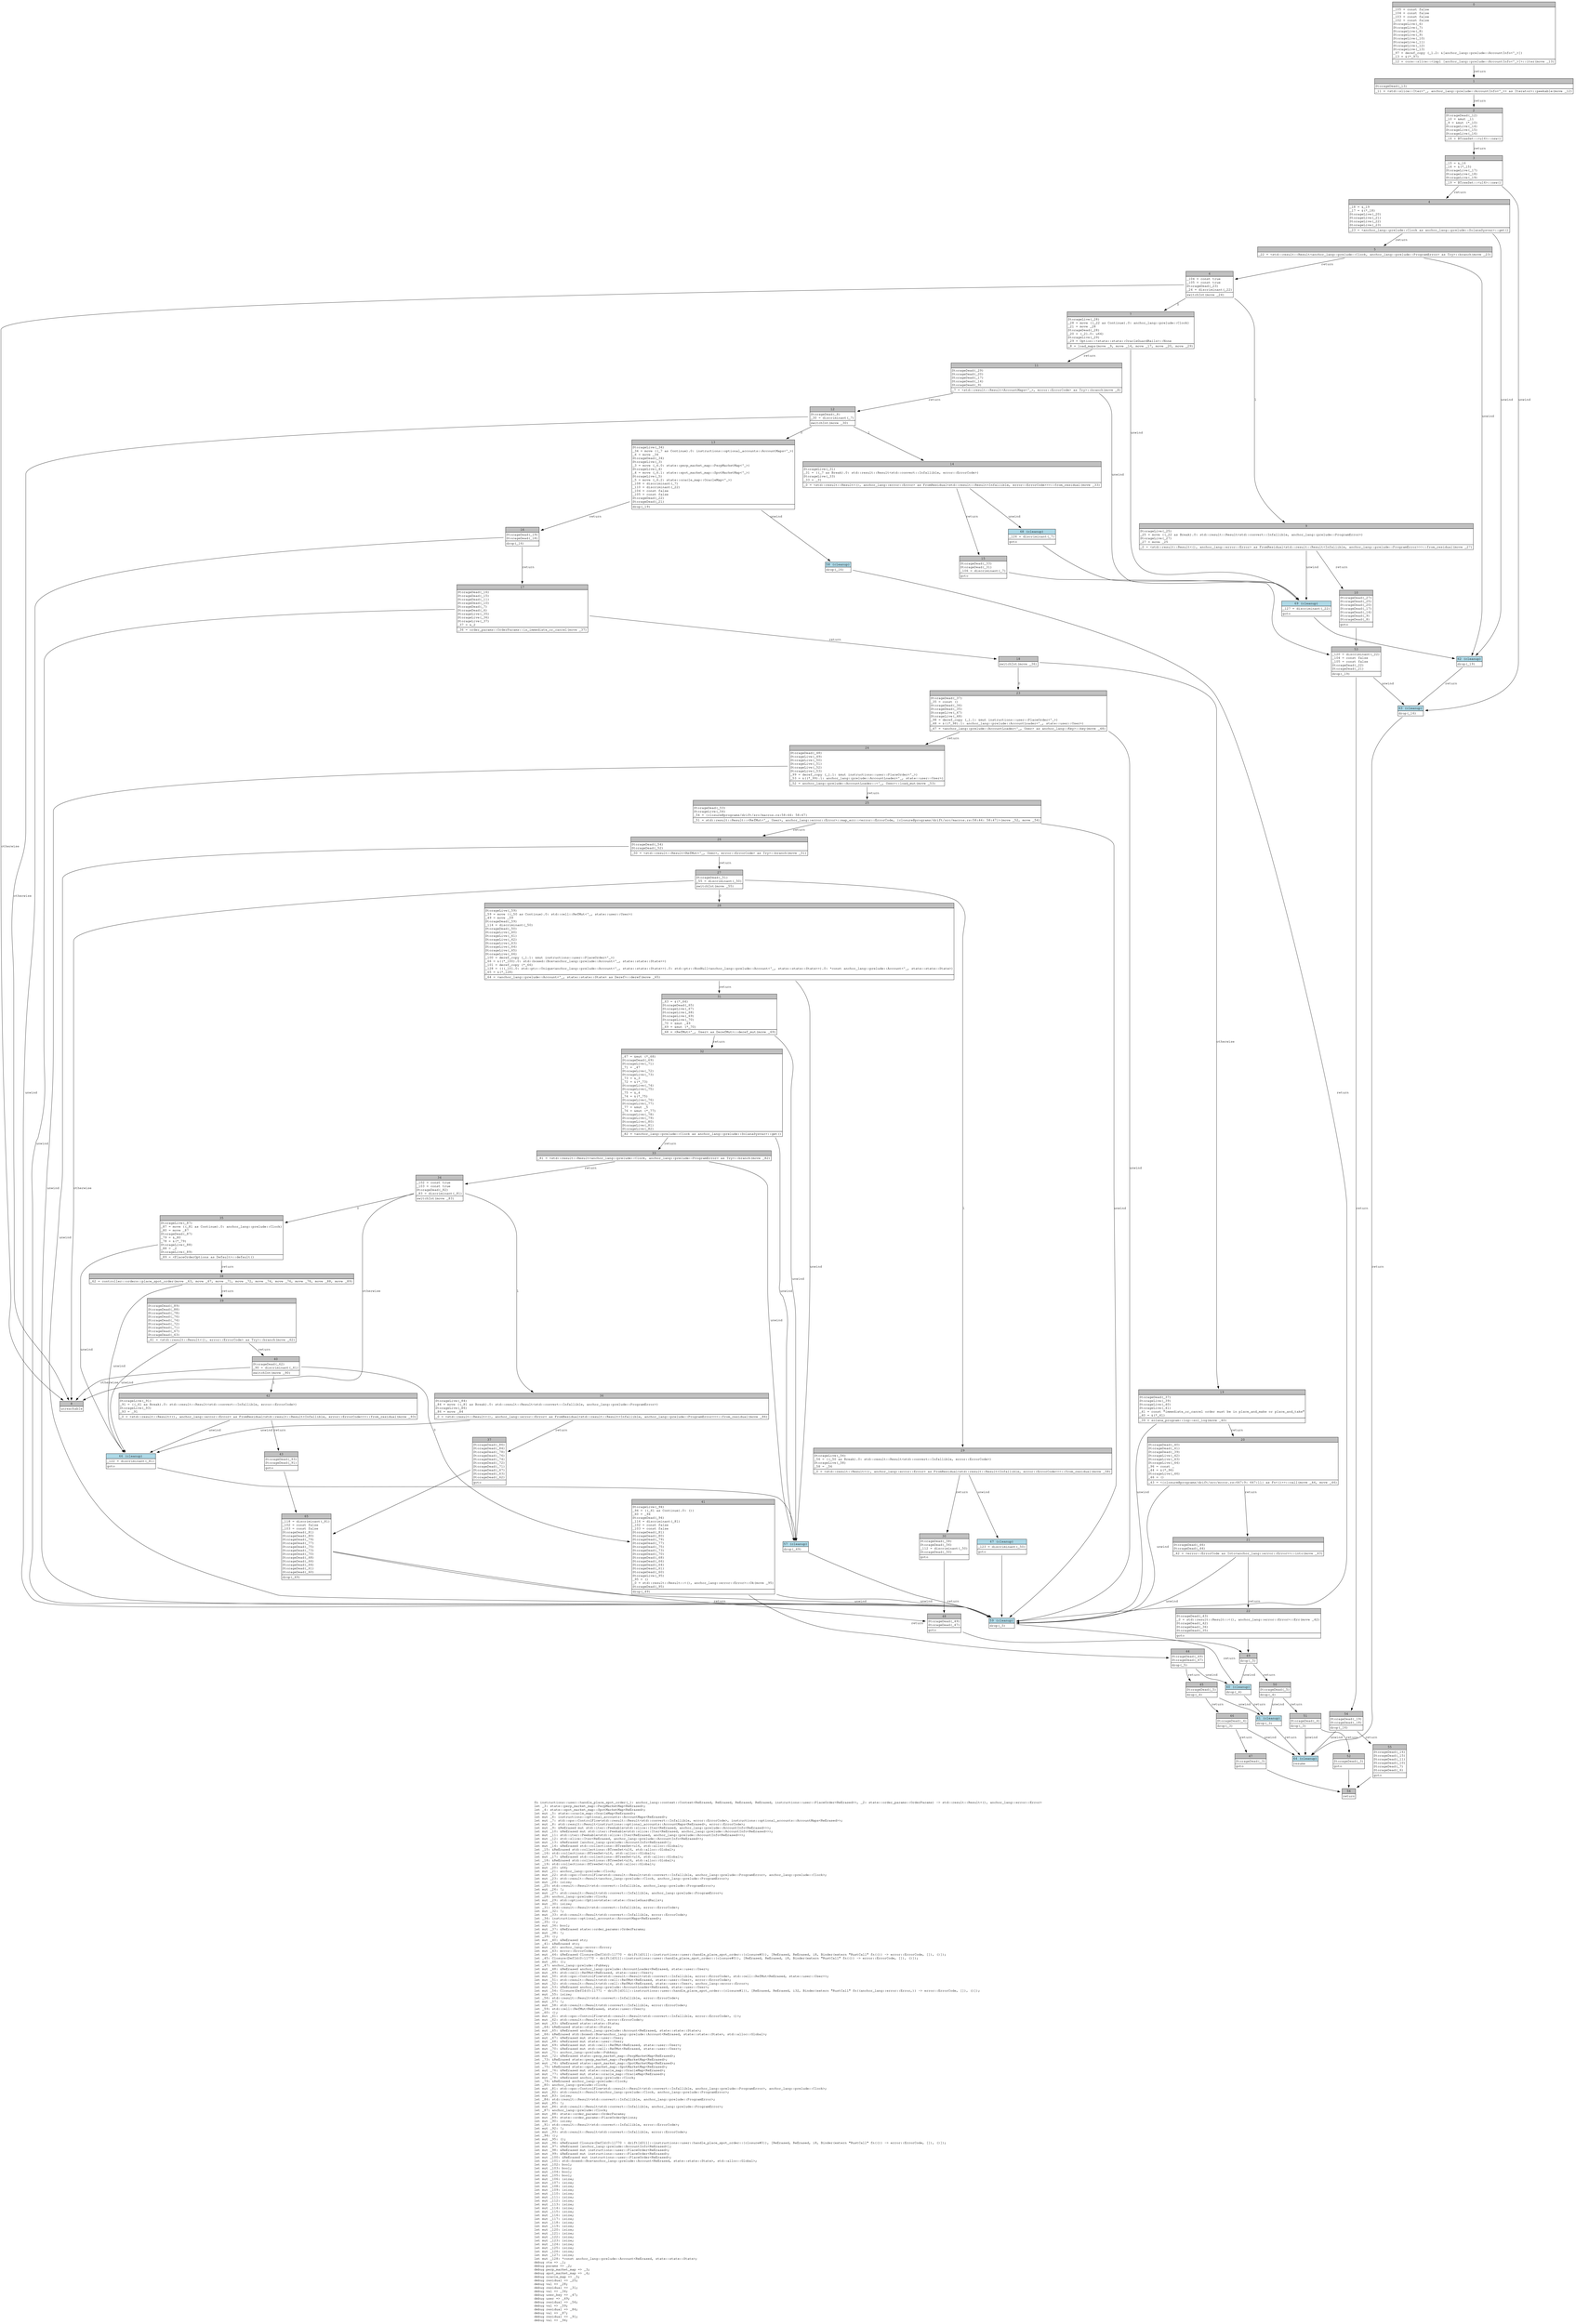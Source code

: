 digraph Mir_0_1710 {
    graph [fontname="Courier, monospace"];
    node [fontname="Courier, monospace"];
    edge [fontname="Courier, monospace"];
    label=<fn instructions::user::handle_place_spot_order(_1: anchor_lang::context::Context&lt;ReErased, ReErased, ReErased, ReErased, instructions::user::PlaceOrder&lt;ReErased&gt;&gt;, _2: state::order_params::OrderParams) -&gt; std::result::Result&lt;(), anchor_lang::error::Error&gt;<br align="left"/>let _3: state::perp_market_map::PerpMarketMap&lt;ReErased&gt;;<br align="left"/>let _4: state::spot_market_map::SpotMarketMap&lt;ReErased&gt;;<br align="left"/>let mut _5: state::oracle_map::OracleMap&lt;ReErased&gt;;<br align="left"/>let mut _6: instructions::optional_accounts::AccountMaps&lt;ReErased&gt;;<br align="left"/>let mut _7: std::ops::ControlFlow&lt;std::result::Result&lt;std::convert::Infallible, error::ErrorCode&gt;, instructions::optional_accounts::AccountMaps&lt;ReErased&gt;&gt;;<br align="left"/>let mut _8: std::result::Result&lt;instructions::optional_accounts::AccountMaps&lt;ReErased&gt;, error::ErrorCode&gt;;<br align="left"/>let mut _9: &amp;ReErased mut std::iter::Peekable&lt;std::slice::Iter&lt;ReErased, anchor_lang::prelude::AccountInfo&lt;ReErased&gt;&gt;&gt;;<br align="left"/>let mut _10: &amp;ReErased mut std::iter::Peekable&lt;std::slice::Iter&lt;ReErased, anchor_lang::prelude::AccountInfo&lt;ReErased&gt;&gt;&gt;;<br align="left"/>let mut _11: std::iter::Peekable&lt;std::slice::Iter&lt;ReErased, anchor_lang::prelude::AccountInfo&lt;ReErased&gt;&gt;&gt;;<br align="left"/>let mut _12: std::slice::Iter&lt;ReErased, anchor_lang::prelude::AccountInfo&lt;ReErased&gt;&gt;;<br align="left"/>let mut _13: &amp;ReErased [anchor_lang::prelude::AccountInfo&lt;ReErased&gt;];<br align="left"/>let mut _14: &amp;ReErased std::collections::BTreeSet&lt;u16, std::alloc::Global&gt;;<br align="left"/>let _15: &amp;ReErased std::collections::BTreeSet&lt;u16, std::alloc::Global&gt;;<br align="left"/>let _16: std::collections::BTreeSet&lt;u16, std::alloc::Global&gt;;<br align="left"/>let mut _17: &amp;ReErased std::collections::BTreeSet&lt;u16, std::alloc::Global&gt;;<br align="left"/>let _18: &amp;ReErased std::collections::BTreeSet&lt;u16, std::alloc::Global&gt;;<br align="left"/>let _19: std::collections::BTreeSet&lt;u16, std::alloc::Global&gt;;<br align="left"/>let mut _20: u64;<br align="left"/>let mut _21: anchor_lang::prelude::Clock;<br align="left"/>let mut _22: std::ops::ControlFlow&lt;std::result::Result&lt;std::convert::Infallible, anchor_lang::prelude::ProgramError&gt;, anchor_lang::prelude::Clock&gt;;<br align="left"/>let mut _23: std::result::Result&lt;anchor_lang::prelude::Clock, anchor_lang::prelude::ProgramError&gt;;<br align="left"/>let mut _24: isize;<br align="left"/>let _25: std::result::Result&lt;std::convert::Infallible, anchor_lang::prelude::ProgramError&gt;;<br align="left"/>let mut _26: !;<br align="left"/>let mut _27: std::result::Result&lt;std::convert::Infallible, anchor_lang::prelude::ProgramError&gt;;<br align="left"/>let _28: anchor_lang::prelude::Clock;<br align="left"/>let mut _29: std::option::Option&lt;state::state::OracleGuardRails&gt;;<br align="left"/>let mut _30: isize;<br align="left"/>let _31: std::result::Result&lt;std::convert::Infallible, error::ErrorCode&gt;;<br align="left"/>let mut _32: !;<br align="left"/>let mut _33: std::result::Result&lt;std::convert::Infallible, error::ErrorCode&gt;;<br align="left"/>let _34: instructions::optional_accounts::AccountMaps&lt;ReErased&gt;;<br align="left"/>let _35: ();<br align="left"/>let mut _36: bool;<br align="left"/>let mut _37: &amp;ReErased state::order_params::OrderParams;<br align="left"/>let mut _38: !;<br align="left"/>let _39: ();<br align="left"/>let mut _40: &amp;ReErased str;<br align="left"/>let _41: &amp;ReErased str;<br align="left"/>let mut _42: anchor_lang::error::Error;<br align="left"/>let mut _43: error::ErrorCode;<br align="left"/>let mut _44: &amp;ReErased Closure(DefId(0:11770 ~ drift[d311]::instructions::user::handle_place_spot_order::{closure#0}), [ReErased, ReErased, i8, Binder(extern &quot;RustCall&quot; fn(()) -&gt; error::ErrorCode, []), ()]);<br align="left"/>let _45: Closure(DefId(0:11770 ~ drift[d311]::instructions::user::handle_place_spot_order::{closure#0}), [ReErased, ReErased, i8, Binder(extern &quot;RustCall&quot; fn(()) -&gt; error::ErrorCode, []), ()]);<br align="left"/>let mut _46: ();<br align="left"/>let _47: anchor_lang::prelude::Pubkey;<br align="left"/>let mut _48: &amp;ReErased anchor_lang::prelude::AccountLoader&lt;ReErased, state::user::User&gt;;<br align="left"/>let mut _49: std::cell::RefMut&lt;ReErased, state::user::User&gt;;<br align="left"/>let mut _50: std::ops::ControlFlow&lt;std::result::Result&lt;std::convert::Infallible, error::ErrorCode&gt;, std::cell::RefMut&lt;ReErased, state::user::User&gt;&gt;;<br align="left"/>let mut _51: std::result::Result&lt;std::cell::RefMut&lt;ReErased, state::user::User&gt;, error::ErrorCode&gt;;<br align="left"/>let mut _52: std::result::Result&lt;std::cell::RefMut&lt;ReErased, state::user::User&gt;, anchor_lang::error::Error&gt;;<br align="left"/>let mut _53: &amp;ReErased anchor_lang::prelude::AccountLoader&lt;ReErased, state::user::User&gt;;<br align="left"/>let mut _54: Closure(DefId(0:11771 ~ drift[d311]::instructions::user::handle_place_spot_order::{closure#1}), [ReErased, ReErased, i32, Binder(extern &quot;RustCall&quot; fn((anchor_lang::error::Error,)) -&gt; error::ErrorCode, []), ()]);<br align="left"/>let mut _55: isize;<br align="left"/>let _56: std::result::Result&lt;std::convert::Infallible, error::ErrorCode&gt;;<br align="left"/>let mut _57: !;<br align="left"/>let mut _58: std::result::Result&lt;std::convert::Infallible, error::ErrorCode&gt;;<br align="left"/>let _59: std::cell::RefMut&lt;ReErased, state::user::User&gt;;<br align="left"/>let _60: ();<br align="left"/>let mut _61: std::ops::ControlFlow&lt;std::result::Result&lt;std::convert::Infallible, error::ErrorCode&gt;, ()&gt;;<br align="left"/>let mut _62: std::result::Result&lt;(), error::ErrorCode&gt;;<br align="left"/>let mut _63: &amp;ReErased state::state::State;<br align="left"/>let _64: &amp;ReErased state::state::State;<br align="left"/>let mut _65: &amp;ReErased anchor_lang::prelude::Account&lt;ReErased, state::state::State&gt;;<br align="left"/>let _66: &amp;ReErased std::boxed::Box&lt;anchor_lang::prelude::Account&lt;ReErased, state::state::State&gt;, std::alloc::Global&gt;;<br align="left"/>let mut _67: &amp;ReErased mut state::user::User;<br align="left"/>let mut _68: &amp;ReErased mut state::user::User;<br align="left"/>let mut _69: &amp;ReErased mut std::cell::RefMut&lt;ReErased, state::user::User&gt;;<br align="left"/>let mut _70: &amp;ReErased mut std::cell::RefMut&lt;ReErased, state::user::User&gt;;<br align="left"/>let mut _71: anchor_lang::prelude::Pubkey;<br align="left"/>let mut _72: &amp;ReErased state::perp_market_map::PerpMarketMap&lt;ReErased&gt;;<br align="left"/>let _73: &amp;ReErased state::perp_market_map::PerpMarketMap&lt;ReErased&gt;;<br align="left"/>let mut _74: &amp;ReErased state::spot_market_map::SpotMarketMap&lt;ReErased&gt;;<br align="left"/>let _75: &amp;ReErased state::spot_market_map::SpotMarketMap&lt;ReErased&gt;;<br align="left"/>let mut _76: &amp;ReErased mut state::oracle_map::OracleMap&lt;ReErased&gt;;<br align="left"/>let mut _77: &amp;ReErased mut state::oracle_map::OracleMap&lt;ReErased&gt;;<br align="left"/>let mut _78: &amp;ReErased anchor_lang::prelude::Clock;<br align="left"/>let _79: &amp;ReErased anchor_lang::prelude::Clock;<br align="left"/>let _80: anchor_lang::prelude::Clock;<br align="left"/>let mut _81: std::ops::ControlFlow&lt;std::result::Result&lt;std::convert::Infallible, anchor_lang::prelude::ProgramError&gt;, anchor_lang::prelude::Clock&gt;;<br align="left"/>let mut _82: std::result::Result&lt;anchor_lang::prelude::Clock, anchor_lang::prelude::ProgramError&gt;;<br align="left"/>let mut _83: isize;<br align="left"/>let _84: std::result::Result&lt;std::convert::Infallible, anchor_lang::prelude::ProgramError&gt;;<br align="left"/>let mut _85: !;<br align="left"/>let mut _86: std::result::Result&lt;std::convert::Infallible, anchor_lang::prelude::ProgramError&gt;;<br align="left"/>let _87: anchor_lang::prelude::Clock;<br align="left"/>let mut _88: state::order_params::OrderParams;<br align="left"/>let mut _89: state::order_params::PlaceOrderOptions;<br align="left"/>let mut _90: isize;<br align="left"/>let _91: std::result::Result&lt;std::convert::Infallible, error::ErrorCode&gt;;<br align="left"/>let mut _92: !;<br align="left"/>let mut _93: std::result::Result&lt;std::convert::Infallible, error::ErrorCode&gt;;<br align="left"/>let _94: ();<br align="left"/>let mut _95: ();<br align="left"/>let mut _96: &amp;ReErased Closure(DefId(0:11770 ~ drift[d311]::instructions::user::handle_place_spot_order::{closure#0}), [ReErased, ReErased, i8, Binder(extern &quot;RustCall&quot; fn(()) -&gt; error::ErrorCode, []), ()]);<br align="left"/>let mut _97: &amp;ReErased [anchor_lang::prelude::AccountInfo&lt;ReErased&gt;];<br align="left"/>let mut _98: &amp;ReErased mut instructions::user::PlaceOrder&lt;ReErased&gt;;<br align="left"/>let mut _99: &amp;ReErased mut instructions::user::PlaceOrder&lt;ReErased&gt;;<br align="left"/>let mut _100: &amp;ReErased mut instructions::user::PlaceOrder&lt;ReErased&gt;;<br align="left"/>let mut _101: std::boxed::Box&lt;anchor_lang::prelude::Account&lt;ReErased, state::state::State&gt;, std::alloc::Global&gt;;<br align="left"/>let mut _102: bool;<br align="left"/>let mut _103: bool;<br align="left"/>let mut _104: bool;<br align="left"/>let mut _105: bool;<br align="left"/>let mut _106: isize;<br align="left"/>let mut _107: isize;<br align="left"/>let mut _108: isize;<br align="left"/>let mut _109: isize;<br align="left"/>let mut _110: isize;<br align="left"/>let mut _111: isize;<br align="left"/>let mut _112: isize;<br align="left"/>let mut _113: isize;<br align="left"/>let mut _114: isize;<br align="left"/>let mut _115: isize;<br align="left"/>let mut _116: isize;<br align="left"/>let mut _117: isize;<br align="left"/>let mut _118: isize;<br align="left"/>let mut _119: isize;<br align="left"/>let mut _120: isize;<br align="left"/>let mut _121: isize;<br align="left"/>let mut _122: isize;<br align="left"/>let mut _123: isize;<br align="left"/>let mut _124: isize;<br align="left"/>let mut _125: isize;<br align="left"/>let mut _126: isize;<br align="left"/>let mut _127: isize;<br align="left"/>let mut _128: *const anchor_lang::prelude::Account&lt;ReErased, state::state::State&gt;;<br align="left"/>debug ctx =&gt; _1;<br align="left"/>debug params =&gt; _2;<br align="left"/>debug perp_market_map =&gt; _3;<br align="left"/>debug spot_market_map =&gt; _4;<br align="left"/>debug oracle_map =&gt; _5;<br align="left"/>debug residual =&gt; _25;<br align="left"/>debug val =&gt; _28;<br align="left"/>debug residual =&gt; _31;<br align="left"/>debug val =&gt; _34;<br align="left"/>debug user_key =&gt; _47;<br align="left"/>debug user =&gt; _49;<br align="left"/>debug residual =&gt; _56;<br align="left"/>debug val =&gt; _59;<br align="left"/>debug residual =&gt; _84;<br align="left"/>debug val =&gt; _87;<br align="left"/>debug residual =&gt; _91;<br align="left"/>debug val =&gt; _94;<br align="left"/>>;
    bb0__0_1710 [shape="none", label=<<table border="0" cellborder="1" cellspacing="0"><tr><td bgcolor="gray" align="center" colspan="1">0</td></tr><tr><td align="left" balign="left">_105 = const false<br/>_104 = const false<br/>_103 = const false<br/>_102 = const false<br/>StorageLive(_6)<br/>StorageLive(_7)<br/>StorageLive(_8)<br/>StorageLive(_9)<br/>StorageLive(_10)<br/>StorageLive(_11)<br/>StorageLive(_12)<br/>StorageLive(_13)<br/>_97 = deref_copy (_1.2: &amp;[anchor_lang::prelude::AccountInfo&lt;'_&gt;])<br/>_13 = &amp;(*_97)<br/></td></tr><tr><td align="left">_12 = core::slice::&lt;impl [anchor_lang::prelude::AccountInfo&lt;'_&gt;]&gt;::iter(move _13)</td></tr></table>>];
    bb1__0_1710 [shape="none", label=<<table border="0" cellborder="1" cellspacing="0"><tr><td bgcolor="gray" align="center" colspan="1">1</td></tr><tr><td align="left" balign="left">StorageDead(_13)<br/></td></tr><tr><td align="left">_11 = &lt;std::slice::Iter&lt;'_, anchor_lang::prelude::AccountInfo&lt;'_&gt;&gt; as Iterator&gt;::peekable(move _12)</td></tr></table>>];
    bb2__0_1710 [shape="none", label=<<table border="0" cellborder="1" cellspacing="0"><tr><td bgcolor="gray" align="center" colspan="1">2</td></tr><tr><td align="left" balign="left">StorageDead(_12)<br/>_10 = &amp;mut _11<br/>_9 = &amp;mut (*_10)<br/>StorageLive(_14)<br/>StorageLive(_15)<br/>StorageLive(_16)<br/></td></tr><tr><td align="left">_16 = BTreeSet::&lt;u16&gt;::new()</td></tr></table>>];
    bb3__0_1710 [shape="none", label=<<table border="0" cellborder="1" cellspacing="0"><tr><td bgcolor="gray" align="center" colspan="1">3</td></tr><tr><td align="left" balign="left">_15 = &amp;_16<br/>_14 = &amp;(*_15)<br/>StorageLive(_17)<br/>StorageLive(_18)<br/>StorageLive(_19)<br/></td></tr><tr><td align="left">_19 = BTreeSet::&lt;u16&gt;::new()</td></tr></table>>];
    bb4__0_1710 [shape="none", label=<<table border="0" cellborder="1" cellspacing="0"><tr><td bgcolor="gray" align="center" colspan="1">4</td></tr><tr><td align="left" balign="left">_18 = &amp;_19<br/>_17 = &amp;(*_18)<br/>StorageLive(_20)<br/>StorageLive(_21)<br/>StorageLive(_22)<br/>StorageLive(_23)<br/></td></tr><tr><td align="left">_23 = &lt;anchor_lang::prelude::Clock as anchor_lang::prelude::SolanaSysvar&gt;::get()</td></tr></table>>];
    bb5__0_1710 [shape="none", label=<<table border="0" cellborder="1" cellspacing="0"><tr><td bgcolor="gray" align="center" colspan="1">5</td></tr><tr><td align="left">_22 = &lt;std::result::Result&lt;anchor_lang::prelude::Clock, anchor_lang::prelude::ProgramError&gt; as Try&gt;::branch(move _23)</td></tr></table>>];
    bb6__0_1710 [shape="none", label=<<table border="0" cellborder="1" cellspacing="0"><tr><td bgcolor="gray" align="center" colspan="1">6</td></tr><tr><td align="left" balign="left">_104 = const true<br/>_105 = const true<br/>StorageDead(_23)<br/>_24 = discriminant(_22)<br/></td></tr><tr><td align="left">switchInt(move _24)</td></tr></table>>];
    bb7__0_1710 [shape="none", label=<<table border="0" cellborder="1" cellspacing="0"><tr><td bgcolor="gray" align="center" colspan="1">7</td></tr><tr><td align="left" balign="left">StorageLive(_28)<br/>_28 = move ((_22 as Continue).0: anchor_lang::prelude::Clock)<br/>_21 = move _28<br/>StorageDead(_28)<br/>_20 = (_21.0: u64)<br/>StorageLive(_29)<br/>_29 = Option::&lt;state::state::OracleGuardRails&gt;::None<br/></td></tr><tr><td align="left">_8 = load_maps(move _9, move _14, move _17, move _20, move _29)</td></tr></table>>];
    bb8__0_1710 [shape="none", label=<<table border="0" cellborder="1" cellspacing="0"><tr><td bgcolor="gray" align="center" colspan="1">8</td></tr><tr><td align="left">unreachable</td></tr></table>>];
    bb9__0_1710 [shape="none", label=<<table border="0" cellborder="1" cellspacing="0"><tr><td bgcolor="gray" align="center" colspan="1">9</td></tr><tr><td align="left" balign="left">StorageLive(_25)<br/>_25 = move ((_22 as Break).0: std::result::Result&lt;std::convert::Infallible, anchor_lang::prelude::ProgramError&gt;)<br/>StorageLive(_27)<br/>_27 = move _25<br/></td></tr><tr><td align="left">_0 = &lt;std::result::Result&lt;(), anchor_lang::error::Error&gt; as FromResidual&lt;std::result::Result&lt;Infallible, anchor_lang::prelude::ProgramError&gt;&gt;&gt;::from_residual(move _27)</td></tr></table>>];
    bb10__0_1710 [shape="none", label=<<table border="0" cellborder="1" cellspacing="0"><tr><td bgcolor="gray" align="center" colspan="1">10</td></tr><tr><td align="left" balign="left">StorageDead(_27)<br/>StorageDead(_25)<br/>StorageDead(_20)<br/>StorageDead(_17)<br/>StorageDead(_14)<br/>StorageDead(_9)<br/>StorageDead(_8)<br/></td></tr><tr><td align="left">goto</td></tr></table>>];
    bb11__0_1710 [shape="none", label=<<table border="0" cellborder="1" cellspacing="0"><tr><td bgcolor="gray" align="center" colspan="1">11</td></tr><tr><td align="left" balign="left">StorageDead(_29)<br/>StorageDead(_20)<br/>StorageDead(_17)<br/>StorageDead(_14)<br/>StorageDead(_9)<br/></td></tr><tr><td align="left">_7 = &lt;std::result::Result&lt;AccountMaps&lt;'_&gt;, error::ErrorCode&gt; as Try&gt;::branch(move _8)</td></tr></table>>];
    bb12__0_1710 [shape="none", label=<<table border="0" cellborder="1" cellspacing="0"><tr><td bgcolor="gray" align="center" colspan="1">12</td></tr><tr><td align="left" balign="left">StorageDead(_8)<br/>_30 = discriminant(_7)<br/></td></tr><tr><td align="left">switchInt(move _30)</td></tr></table>>];
    bb13__0_1710 [shape="none", label=<<table border="0" cellborder="1" cellspacing="0"><tr><td bgcolor="gray" align="center" colspan="1">13</td></tr><tr><td align="left" balign="left">StorageLive(_34)<br/>_34 = move ((_7 as Continue).0: instructions::optional_accounts::AccountMaps&lt;'_&gt;)<br/>_6 = move _34<br/>StorageDead(_34)<br/>StorageLive(_3)<br/>_3 = move (_6.0: state::perp_market_map::PerpMarketMap&lt;'_&gt;)<br/>StorageLive(_4)<br/>_4 = move (_6.1: state::spot_market_map::SpotMarketMap&lt;'_&gt;)<br/>StorageLive(_5)<br/>_5 = move (_6.2: state::oracle_map::OracleMap&lt;'_&gt;)<br/>_108 = discriminant(_7)<br/>_110 = discriminant(_22)<br/>_104 = const false<br/>_105 = const false<br/>StorageDead(_22)<br/>StorageDead(_21)<br/></td></tr><tr><td align="left">drop(_19)</td></tr></table>>];
    bb14__0_1710 [shape="none", label=<<table border="0" cellborder="1" cellspacing="0"><tr><td bgcolor="gray" align="center" colspan="1">14</td></tr><tr><td align="left" balign="left">StorageLive(_31)<br/>_31 = ((_7 as Break).0: std::result::Result&lt;std::convert::Infallible, error::ErrorCode&gt;)<br/>StorageLive(_33)<br/>_33 = _31<br/></td></tr><tr><td align="left">_0 = &lt;std::result::Result&lt;(), anchor_lang::error::Error&gt; as FromResidual&lt;std::result::Result&lt;Infallible, error::ErrorCode&gt;&gt;&gt;::from_residual(move _33)</td></tr></table>>];
    bb15__0_1710 [shape="none", label=<<table border="0" cellborder="1" cellspacing="0"><tr><td bgcolor="gray" align="center" colspan="1">15</td></tr><tr><td align="left" balign="left">StorageDead(_33)<br/>StorageDead(_31)<br/>_106 = discriminant(_7)<br/></td></tr><tr><td align="left">goto</td></tr></table>>];
    bb16__0_1710 [shape="none", label=<<table border="0" cellborder="1" cellspacing="0"><tr><td bgcolor="gray" align="center" colspan="1">16</td></tr><tr><td align="left" balign="left">StorageDead(_19)<br/>StorageDead(_18)<br/></td></tr><tr><td align="left">drop(_16)</td></tr></table>>];
    bb17__0_1710 [shape="none", label=<<table border="0" cellborder="1" cellspacing="0"><tr><td bgcolor="gray" align="center" colspan="1">17</td></tr><tr><td align="left" balign="left">StorageDead(_16)<br/>StorageDead(_15)<br/>StorageDead(_11)<br/>StorageDead(_10)<br/>StorageDead(_7)<br/>StorageDead(_6)<br/>StorageLive(_35)<br/>StorageLive(_36)<br/>StorageLive(_37)<br/>_37 = &amp;_2<br/></td></tr><tr><td align="left">_36 = order_params::OrderParams::is_immediate_or_cancel(move _37)</td></tr></table>>];
    bb18__0_1710 [shape="none", label=<<table border="0" cellborder="1" cellspacing="0"><tr><td bgcolor="gray" align="center" colspan="1">18</td></tr><tr><td align="left">switchInt(move _36)</td></tr></table>>];
    bb19__0_1710 [shape="none", label=<<table border="0" cellborder="1" cellspacing="0"><tr><td bgcolor="gray" align="center" colspan="1">19</td></tr><tr><td align="left" balign="left">StorageDead(_37)<br/>StorageLive(_39)<br/>StorageLive(_40)<br/>StorageLive(_41)<br/>_41 = const &quot;immediate_or_cancel order must be in place_and_make or place_and_take&quot;<br/>_40 = &amp;(*_41)<br/></td></tr><tr><td align="left">_39 = solana_program::log::sol_log(move _40)</td></tr></table>>];
    bb20__0_1710 [shape="none", label=<<table border="0" cellborder="1" cellspacing="0"><tr><td bgcolor="gray" align="center" colspan="1">20</td></tr><tr><td align="left" balign="left">StorageDead(_40)<br/>StorageDead(_41)<br/>StorageDead(_39)<br/>StorageLive(_42)<br/>StorageLive(_43)<br/>StorageLive(_44)<br/>_96 = const _<br/>_44 = &amp;(*_96)<br/>StorageLive(_46)<br/>_46 = ()<br/></td></tr><tr><td align="left">_43 = &lt;{closure@programs/drift/src/error.rs:647:9: 647:11} as Fn&lt;()&gt;&gt;::call(move _44, move _46)</td></tr></table>>];
    bb21__0_1710 [shape="none", label=<<table border="0" cellborder="1" cellspacing="0"><tr><td bgcolor="gray" align="center" colspan="1">21</td></tr><tr><td align="left" balign="left">StorageDead(_46)<br/>StorageDead(_44)<br/></td></tr><tr><td align="left">_42 = &lt;error::ErrorCode as Into&lt;anchor_lang::error::Error&gt;&gt;::into(move _43)</td></tr></table>>];
    bb22__0_1710 [shape="none", label=<<table border="0" cellborder="1" cellspacing="0"><tr><td bgcolor="gray" align="center" colspan="1">22</td></tr><tr><td align="left" balign="left">StorageDead(_43)<br/>_0 = std::result::Result::&lt;(), anchor_lang::error::Error&gt;::Err(move _42)<br/>StorageDead(_42)<br/>StorageDead(_36)<br/>StorageDead(_35)<br/></td></tr><tr><td align="left">goto</td></tr></table>>];
    bb23__0_1710 [shape="none", label=<<table border="0" cellborder="1" cellspacing="0"><tr><td bgcolor="gray" align="center" colspan="1">23</td></tr><tr><td align="left" balign="left">StorageDead(_37)<br/>_35 = const ()<br/>StorageDead(_36)<br/>StorageDead(_35)<br/>StorageLive(_47)<br/>StorageLive(_48)<br/>_98 = deref_copy (_1.1: &amp;mut instructions::user::PlaceOrder&lt;'_&gt;)<br/>_48 = &amp;((*_98).1: anchor_lang::prelude::AccountLoader&lt;'_, state::user::User&gt;)<br/></td></tr><tr><td align="left">_47 = &lt;anchor_lang::prelude::AccountLoader&lt;'_, User&gt; as anchor_lang::Key&gt;::key(move _48)</td></tr></table>>];
    bb24__0_1710 [shape="none", label=<<table border="0" cellborder="1" cellspacing="0"><tr><td bgcolor="gray" align="center" colspan="1">24</td></tr><tr><td align="left" balign="left">StorageDead(_48)<br/>StorageLive(_49)<br/>StorageLive(_50)<br/>StorageLive(_51)<br/>StorageLive(_52)<br/>StorageLive(_53)<br/>_99 = deref_copy (_1.1: &amp;mut instructions::user::PlaceOrder&lt;'_&gt;)<br/>_53 = &amp;((*_99).1: anchor_lang::prelude::AccountLoader&lt;'_, state::user::User&gt;)<br/></td></tr><tr><td align="left">_52 = anchor_lang::prelude::AccountLoader::&lt;'_, User&gt;::load_mut(move _53)</td></tr></table>>];
    bb25__0_1710 [shape="none", label=<<table border="0" cellborder="1" cellspacing="0"><tr><td bgcolor="gray" align="center" colspan="1">25</td></tr><tr><td align="left" balign="left">StorageDead(_53)<br/>StorageLive(_54)<br/>_54 = {closure@programs/drift/src/macros.rs:58:44: 58:47}<br/></td></tr><tr><td align="left">_51 = std::result::Result::&lt;RefMut&lt;'_, User&gt;, anchor_lang::error::Error&gt;::map_err::&lt;error::ErrorCode, {closure@programs/drift/src/macros.rs:58:44: 58:47}&gt;(move _52, move _54)</td></tr></table>>];
    bb26__0_1710 [shape="none", label=<<table border="0" cellborder="1" cellspacing="0"><tr><td bgcolor="gray" align="center" colspan="1">26</td></tr><tr><td align="left" balign="left">StorageDead(_54)<br/>StorageDead(_52)<br/></td></tr><tr><td align="left">_50 = &lt;std::result::Result&lt;RefMut&lt;'_, User&gt;, error::ErrorCode&gt; as Try&gt;::branch(move _51)</td></tr></table>>];
    bb27__0_1710 [shape="none", label=<<table border="0" cellborder="1" cellspacing="0"><tr><td bgcolor="gray" align="center" colspan="1">27</td></tr><tr><td align="left" balign="left">StorageDead(_51)<br/>_55 = discriminant(_50)<br/></td></tr><tr><td align="left">switchInt(move _55)</td></tr></table>>];
    bb28__0_1710 [shape="none", label=<<table border="0" cellborder="1" cellspacing="0"><tr><td bgcolor="gray" align="center" colspan="1">28</td></tr><tr><td align="left" balign="left">StorageLive(_59)<br/>_59 = move ((_50 as Continue).0: std::cell::RefMut&lt;'_, state::user::User&gt;)<br/>_49 = move _59<br/>StorageDead(_59)<br/>_114 = discriminant(_50)<br/>StorageDead(_50)<br/>StorageLive(_60)<br/>StorageLive(_61)<br/>StorageLive(_62)<br/>StorageLive(_63)<br/>StorageLive(_64)<br/>StorageLive(_65)<br/>StorageLive(_66)<br/>_100 = deref_copy (_1.1: &amp;mut instructions::user::PlaceOrder&lt;'_&gt;)<br/>_66 = &amp;((*_100).0: std::boxed::Box&lt;anchor_lang::prelude::Account&lt;'_, state::state::State&gt;&gt;)<br/>_101 = deref_copy (*_66)<br/>_128 = (((_101.0: std::ptr::Unique&lt;anchor_lang::prelude::Account&lt;'_, state::state::State&gt;&gt;).0: std::ptr::NonNull&lt;anchor_lang::prelude::Account&lt;'_, state::state::State&gt;&gt;).0: *const anchor_lang::prelude::Account&lt;'_, state::state::State&gt;)<br/>_65 = &amp;(*_128)<br/></td></tr><tr><td align="left">_64 = &lt;anchor_lang::prelude::Account&lt;'_, state::state::State&gt; as Deref&gt;::deref(move _65)</td></tr></table>>];
    bb29__0_1710 [shape="none", label=<<table border="0" cellborder="1" cellspacing="0"><tr><td bgcolor="gray" align="center" colspan="1">29</td></tr><tr><td align="left" balign="left">StorageLive(_56)<br/>_56 = ((_50 as Break).0: std::result::Result&lt;std::convert::Infallible, error::ErrorCode&gt;)<br/>StorageLive(_58)<br/>_58 = _56<br/></td></tr><tr><td align="left">_0 = &lt;std::result::Result&lt;(), anchor_lang::error::Error&gt; as FromResidual&lt;std::result::Result&lt;Infallible, error::ErrorCode&gt;&gt;&gt;::from_residual(move _58)</td></tr></table>>];
    bb30__0_1710 [shape="none", label=<<table border="0" cellborder="1" cellspacing="0"><tr><td bgcolor="gray" align="center" colspan="1">30</td></tr><tr><td align="left" balign="left">StorageDead(_58)<br/>StorageDead(_56)<br/>_112 = discriminant(_50)<br/>StorageDead(_50)<br/></td></tr><tr><td align="left">goto</td></tr></table>>];
    bb31__0_1710 [shape="none", label=<<table border="0" cellborder="1" cellspacing="0"><tr><td bgcolor="gray" align="center" colspan="1">31</td></tr><tr><td align="left" balign="left">_63 = &amp;(*_64)<br/>StorageDead(_65)<br/>StorageLive(_67)<br/>StorageLive(_68)<br/>StorageLive(_69)<br/>StorageLive(_70)<br/>_70 = &amp;mut _49<br/>_69 = &amp;mut (*_70)<br/></td></tr><tr><td align="left">_68 = &lt;RefMut&lt;'_, User&gt; as DerefMut&gt;::deref_mut(move _69)</td></tr></table>>];
    bb32__0_1710 [shape="none", label=<<table border="0" cellborder="1" cellspacing="0"><tr><td bgcolor="gray" align="center" colspan="1">32</td></tr><tr><td align="left" balign="left">_67 = &amp;mut (*_68)<br/>StorageDead(_69)<br/>StorageLive(_71)<br/>_71 = _47<br/>StorageLive(_72)<br/>StorageLive(_73)<br/>_73 = &amp;_3<br/>_72 = &amp;(*_73)<br/>StorageLive(_74)<br/>StorageLive(_75)<br/>_75 = &amp;_4<br/>_74 = &amp;(*_75)<br/>StorageLive(_76)<br/>StorageLive(_77)<br/>_77 = &amp;mut _5<br/>_76 = &amp;mut (*_77)<br/>StorageLive(_78)<br/>StorageLive(_79)<br/>StorageLive(_80)<br/>StorageLive(_81)<br/>StorageLive(_82)<br/></td></tr><tr><td align="left">_82 = &lt;anchor_lang::prelude::Clock as anchor_lang::prelude::SolanaSysvar&gt;::get()</td></tr></table>>];
    bb33__0_1710 [shape="none", label=<<table border="0" cellborder="1" cellspacing="0"><tr><td bgcolor="gray" align="center" colspan="1">33</td></tr><tr><td align="left">_81 = &lt;std::result::Result&lt;anchor_lang::prelude::Clock, anchor_lang::prelude::ProgramError&gt; as Try&gt;::branch(move _82)</td></tr></table>>];
    bb34__0_1710 [shape="none", label=<<table border="0" cellborder="1" cellspacing="0"><tr><td bgcolor="gray" align="center" colspan="1">34</td></tr><tr><td align="left" balign="left">_102 = const true<br/>_103 = const true<br/>StorageDead(_82)<br/>_83 = discriminant(_81)<br/></td></tr><tr><td align="left">switchInt(move _83)</td></tr></table>>];
    bb35__0_1710 [shape="none", label=<<table border="0" cellborder="1" cellspacing="0"><tr><td bgcolor="gray" align="center" colspan="1">35</td></tr><tr><td align="left" balign="left">StorageLive(_87)<br/>_87 = move ((_81 as Continue).0: anchor_lang::prelude::Clock)<br/>_80 = move _87<br/>StorageDead(_87)<br/>_79 = &amp;_80<br/>_78 = &amp;(*_79)<br/>StorageLive(_88)<br/>_88 = _2<br/>StorageLive(_89)<br/></td></tr><tr><td align="left">_89 = &lt;PlaceOrderOptions as Default&gt;::default()</td></tr></table>>];
    bb36__0_1710 [shape="none", label=<<table border="0" cellborder="1" cellspacing="0"><tr><td bgcolor="gray" align="center" colspan="1">36</td></tr><tr><td align="left" balign="left">StorageLive(_84)<br/>_84 = move ((_81 as Break).0: std::result::Result&lt;std::convert::Infallible, anchor_lang::prelude::ProgramError&gt;)<br/>StorageLive(_86)<br/>_86 = move _84<br/></td></tr><tr><td align="left">_0 = &lt;std::result::Result&lt;(), anchor_lang::error::Error&gt; as FromResidual&lt;std::result::Result&lt;Infallible, anchor_lang::prelude::ProgramError&gt;&gt;&gt;::from_residual(move _86)</td></tr></table>>];
    bb37__0_1710 [shape="none", label=<<table border="0" cellborder="1" cellspacing="0"><tr><td bgcolor="gray" align="center" colspan="1">37</td></tr><tr><td align="left" balign="left">StorageDead(_86)<br/>StorageDead(_84)<br/>StorageDead(_78)<br/>StorageDead(_76)<br/>StorageDead(_74)<br/>StorageDead(_72)<br/>StorageDead(_71)<br/>StorageDead(_67)<br/>StorageDead(_63)<br/>StorageDead(_62)<br/></td></tr><tr><td align="left">goto</td></tr></table>>];
    bb38__0_1710 [shape="none", label=<<table border="0" cellborder="1" cellspacing="0"><tr><td bgcolor="gray" align="center" colspan="1">38</td></tr><tr><td align="left">_62 = controller::orders::place_spot_order(move _63, move _67, move _71, move _72, move _74, move _76, move _78, move _88, move _89)</td></tr></table>>];
    bb39__0_1710 [shape="none", label=<<table border="0" cellborder="1" cellspacing="0"><tr><td bgcolor="gray" align="center" colspan="1">39</td></tr><tr><td align="left" balign="left">StorageDead(_89)<br/>StorageDead(_88)<br/>StorageDead(_78)<br/>StorageDead(_76)<br/>StorageDead(_74)<br/>StorageDead(_72)<br/>StorageDead(_71)<br/>StorageDead(_67)<br/>StorageDead(_63)<br/></td></tr><tr><td align="left">_61 = &lt;std::result::Result&lt;(), error::ErrorCode&gt; as Try&gt;::branch(move _62)</td></tr></table>>];
    bb40__0_1710 [shape="none", label=<<table border="0" cellborder="1" cellspacing="0"><tr><td bgcolor="gray" align="center" colspan="1">40</td></tr><tr><td align="left" balign="left">StorageDead(_62)<br/>_90 = discriminant(_61)<br/></td></tr><tr><td align="left">switchInt(move _90)</td></tr></table>>];
    bb41__0_1710 [shape="none", label=<<table border="0" cellborder="1" cellspacing="0"><tr><td bgcolor="gray" align="center" colspan="1">41</td></tr><tr><td align="left" balign="left">StorageLive(_94)<br/>_94 = ((_61 as Continue).0: ())<br/>_60 = _94<br/>StorageDead(_94)<br/>_116 = discriminant(_81)<br/>_102 = const false<br/>_103 = const false<br/>StorageDead(_81)<br/>StorageDead(_80)<br/>StorageDead(_79)<br/>StorageDead(_77)<br/>StorageDead(_75)<br/>StorageDead(_73)<br/>StorageDead(_70)<br/>StorageDead(_68)<br/>StorageDead(_66)<br/>StorageDead(_64)<br/>StorageDead(_61)<br/>StorageDead(_60)<br/>StorageLive(_95)<br/>_95 = ()<br/>_0 = std::result::Result::&lt;(), anchor_lang::error::Error&gt;::Ok(move _95)<br/>StorageDead(_95)<br/></td></tr><tr><td align="left">drop(_49)</td></tr></table>>];
    bb42__0_1710 [shape="none", label=<<table border="0" cellborder="1" cellspacing="0"><tr><td bgcolor="gray" align="center" colspan="1">42</td></tr><tr><td align="left" balign="left">StorageLive(_91)<br/>_91 = ((_61 as Break).0: std::result::Result&lt;std::convert::Infallible, error::ErrorCode&gt;)<br/>StorageLive(_93)<br/>_93 = _91<br/></td></tr><tr><td align="left">_0 = &lt;std::result::Result&lt;(), anchor_lang::error::Error&gt; as FromResidual&lt;std::result::Result&lt;Infallible, error::ErrorCode&gt;&gt;&gt;::from_residual(move _93)</td></tr></table>>];
    bb43__0_1710 [shape="none", label=<<table border="0" cellborder="1" cellspacing="0"><tr><td bgcolor="gray" align="center" colspan="1">43</td></tr><tr><td align="left" balign="left">StorageDead(_93)<br/>StorageDead(_91)<br/></td></tr><tr><td align="left">goto</td></tr></table>>];
    bb44__0_1710 [shape="none", label=<<table border="0" cellborder="1" cellspacing="0"><tr><td bgcolor="gray" align="center" colspan="1">44</td></tr><tr><td align="left" balign="left">StorageDead(_49)<br/>StorageDead(_47)<br/></td></tr><tr><td align="left">drop(_5)</td></tr></table>>];
    bb45__0_1710 [shape="none", label=<<table border="0" cellborder="1" cellspacing="0"><tr><td bgcolor="gray" align="center" colspan="1">45</td></tr><tr><td align="left" balign="left">StorageDead(_5)<br/></td></tr><tr><td align="left">drop(_4)</td></tr></table>>];
    bb46__0_1710 [shape="none", label=<<table border="0" cellborder="1" cellspacing="0"><tr><td bgcolor="gray" align="center" colspan="1">46</td></tr><tr><td align="left" balign="left">StorageDead(_4)<br/></td></tr><tr><td align="left">drop(_3)</td></tr></table>>];
    bb47__0_1710 [shape="none", label=<<table border="0" cellborder="1" cellspacing="0"><tr><td bgcolor="gray" align="center" colspan="1">47</td></tr><tr><td align="left" balign="left">StorageDead(_3)<br/></td></tr><tr><td align="left">goto</td></tr></table>>];
    bb48__0_1710 [shape="none", label=<<table border="0" cellborder="1" cellspacing="0"><tr><td bgcolor="gray" align="center" colspan="1">48</td></tr><tr><td align="left" balign="left">StorageDead(_49)<br/>StorageDead(_47)<br/></td></tr><tr><td align="left">goto</td></tr></table>>];
    bb49__0_1710 [shape="none", label=<<table border="0" cellborder="1" cellspacing="0"><tr><td bgcolor="gray" align="center" colspan="1">49</td></tr><tr><td align="left">drop(_5)</td></tr></table>>];
    bb50__0_1710 [shape="none", label=<<table border="0" cellborder="1" cellspacing="0"><tr><td bgcolor="gray" align="center" colspan="1">50</td></tr><tr><td align="left" balign="left">StorageDead(_5)<br/></td></tr><tr><td align="left">drop(_4)</td></tr></table>>];
    bb51__0_1710 [shape="none", label=<<table border="0" cellborder="1" cellspacing="0"><tr><td bgcolor="gray" align="center" colspan="1">51</td></tr><tr><td align="left" balign="left">StorageDead(_4)<br/></td></tr><tr><td align="left">drop(_3)</td></tr></table>>];
    bb52__0_1710 [shape="none", label=<<table border="0" cellborder="1" cellspacing="0"><tr><td bgcolor="gray" align="center" colspan="1">52</td></tr><tr><td align="left" balign="left">StorageDead(_3)<br/></td></tr><tr><td align="left">goto</td></tr></table>>];
    bb53__0_1710 [shape="none", label=<<table border="0" cellborder="1" cellspacing="0"><tr><td bgcolor="gray" align="center" colspan="1">53</td></tr><tr><td align="left" balign="left">_120 = discriminant(_22)<br/>_104 = const false<br/>_105 = const false<br/>StorageDead(_22)<br/>StorageDead(_21)<br/></td></tr><tr><td align="left">drop(_19)</td></tr></table>>];
    bb54__0_1710 [shape="none", label=<<table border="0" cellborder="1" cellspacing="0"><tr><td bgcolor="gray" align="center" colspan="1">54</td></tr><tr><td align="left" balign="left">StorageDead(_19)<br/>StorageDead(_18)<br/></td></tr><tr><td align="left">drop(_16)</td></tr></table>>];
    bb55__0_1710 [shape="none", label=<<table border="0" cellborder="1" cellspacing="0"><tr><td bgcolor="gray" align="center" colspan="1">55</td></tr><tr><td align="left" balign="left">StorageDead(_16)<br/>StorageDead(_15)<br/>StorageDead(_11)<br/>StorageDead(_10)<br/>StorageDead(_7)<br/>StorageDead(_6)<br/></td></tr><tr><td align="left">goto</td></tr></table>>];
    bb56__0_1710 [shape="none", label=<<table border="0" cellborder="1" cellspacing="0"><tr><td bgcolor="gray" align="center" colspan="1">56</td></tr><tr><td align="left">return</td></tr></table>>];
    bb57__0_1710 [shape="none", label=<<table border="0" cellborder="1" cellspacing="0"><tr><td bgcolor="lightblue" align="center" colspan="1">57 (cleanup)</td></tr><tr><td align="left">drop(_49)</td></tr></table>>];
    bb58__0_1710 [shape="none", label=<<table border="0" cellborder="1" cellspacing="0"><tr><td bgcolor="lightblue" align="center" colspan="1">58 (cleanup)</td></tr><tr><td align="left">drop(_16)</td></tr></table>>];
    bb59__0_1710 [shape="none", label=<<table border="0" cellborder="1" cellspacing="0"><tr><td bgcolor="lightblue" align="center" colspan="1">59 (cleanup)</td></tr><tr><td align="left">drop(_5)</td></tr></table>>];
    bb60__0_1710 [shape="none", label=<<table border="0" cellborder="1" cellspacing="0"><tr><td bgcolor="lightblue" align="center" colspan="1">60 (cleanup)</td></tr><tr><td align="left">drop(_4)</td></tr></table>>];
    bb61__0_1710 [shape="none", label=<<table border="0" cellborder="1" cellspacing="0"><tr><td bgcolor="lightblue" align="center" colspan="1">61 (cleanup)</td></tr><tr><td align="left">drop(_3)</td></tr></table>>];
    bb62__0_1710 [shape="none", label=<<table border="0" cellborder="1" cellspacing="0"><tr><td bgcolor="lightblue" align="center" colspan="1">62 (cleanup)</td></tr><tr><td align="left">drop(_19)</td></tr></table>>];
    bb63__0_1710 [shape="none", label=<<table border="0" cellborder="1" cellspacing="0"><tr><td bgcolor="lightblue" align="center" colspan="1">63 (cleanup)</td></tr><tr><td align="left">drop(_16)</td></tr></table>>];
    bb64__0_1710 [shape="none", label=<<table border="0" cellborder="1" cellspacing="0"><tr><td bgcolor="lightblue" align="center" colspan="1">64 (cleanup)</td></tr><tr><td align="left">resume</td></tr></table>>];
    bb65__0_1710 [shape="none", label=<<table border="0" cellborder="1" cellspacing="0"><tr><td bgcolor="gray" align="center" colspan="1">65</td></tr><tr><td align="left" balign="left">_118 = discriminant(_81)<br/>_102 = const false<br/>_103 = const false<br/>StorageDead(_81)<br/>StorageDead(_80)<br/>StorageDead(_79)<br/>StorageDead(_77)<br/>StorageDead(_75)<br/>StorageDead(_73)<br/>StorageDead(_70)<br/>StorageDead(_68)<br/>StorageDead(_66)<br/>StorageDead(_64)<br/>StorageDead(_61)<br/>StorageDead(_60)<br/></td></tr><tr><td align="left">drop(_49)</td></tr></table>>];
    bb66__0_1710 [shape="none", label=<<table border="0" cellborder="1" cellspacing="0"><tr><td bgcolor="lightblue" align="center" colspan="1">66 (cleanup)</td></tr><tr><td align="left" balign="left">_122 = discriminant(_81)<br/></td></tr><tr><td align="left">goto</td></tr></table>>];
    bb67__0_1710 [shape="none", label=<<table border="0" cellborder="1" cellspacing="0"><tr><td bgcolor="lightblue" align="center" colspan="1">67 (cleanup)</td></tr><tr><td align="left" balign="left">_123 = discriminant(_50)<br/></td></tr><tr><td align="left">goto</td></tr></table>>];
    bb68__0_1710 [shape="none", label=<<table border="0" cellborder="1" cellspacing="0"><tr><td bgcolor="lightblue" align="center" colspan="1">68 (cleanup)</td></tr><tr><td align="left" balign="left">_126 = discriminant(_7)<br/></td></tr><tr><td align="left">goto</td></tr></table>>];
    bb69__0_1710 [shape="none", label=<<table border="0" cellborder="1" cellspacing="0"><tr><td bgcolor="lightblue" align="center" colspan="1">69 (cleanup)</td></tr><tr><td align="left" balign="left">_127 = discriminant(_22)<br/></td></tr><tr><td align="left">goto</td></tr></table>>];
    bb0__0_1710 -> bb1__0_1710 [label="return"];
    bb1__0_1710 -> bb2__0_1710 [label="return"];
    bb2__0_1710 -> bb3__0_1710 [label="return"];
    bb3__0_1710 -> bb4__0_1710 [label="return"];
    bb3__0_1710 -> bb63__0_1710 [label="unwind"];
    bb4__0_1710 -> bb5__0_1710 [label="return"];
    bb4__0_1710 -> bb62__0_1710 [label="unwind"];
    bb5__0_1710 -> bb6__0_1710 [label="return"];
    bb5__0_1710 -> bb62__0_1710 [label="unwind"];
    bb6__0_1710 -> bb7__0_1710 [label="0"];
    bb6__0_1710 -> bb9__0_1710 [label="1"];
    bb6__0_1710 -> bb8__0_1710 [label="otherwise"];
    bb7__0_1710 -> bb11__0_1710 [label="return"];
    bb7__0_1710 -> bb69__0_1710 [label="unwind"];
    bb9__0_1710 -> bb10__0_1710 [label="return"];
    bb9__0_1710 -> bb69__0_1710 [label="unwind"];
    bb10__0_1710 -> bb53__0_1710 [label=""];
    bb11__0_1710 -> bb12__0_1710 [label="return"];
    bb11__0_1710 -> bb69__0_1710 [label="unwind"];
    bb12__0_1710 -> bb13__0_1710 [label="0"];
    bb12__0_1710 -> bb14__0_1710 [label="1"];
    bb12__0_1710 -> bb8__0_1710 [label="otherwise"];
    bb13__0_1710 -> bb16__0_1710 [label="return"];
    bb13__0_1710 -> bb58__0_1710 [label="unwind"];
    bb14__0_1710 -> bb15__0_1710 [label="return"];
    bb14__0_1710 -> bb68__0_1710 [label="unwind"];
    bb15__0_1710 -> bb53__0_1710 [label=""];
    bb16__0_1710 -> bb17__0_1710 [label="return"];
    bb16__0_1710 -> bb59__0_1710 [label="unwind"];
    bb17__0_1710 -> bb18__0_1710 [label="return"];
    bb17__0_1710 -> bb59__0_1710 [label="unwind"];
    bb18__0_1710 -> bb23__0_1710 [label="0"];
    bb18__0_1710 -> bb19__0_1710 [label="otherwise"];
    bb19__0_1710 -> bb20__0_1710 [label="return"];
    bb19__0_1710 -> bb59__0_1710 [label="unwind"];
    bb20__0_1710 -> bb21__0_1710 [label="return"];
    bb20__0_1710 -> bb59__0_1710 [label="unwind"];
    bb21__0_1710 -> bb22__0_1710 [label="return"];
    bb21__0_1710 -> bb59__0_1710 [label="unwind"];
    bb22__0_1710 -> bb49__0_1710 [label=""];
    bb23__0_1710 -> bb24__0_1710 [label="return"];
    bb23__0_1710 -> bb59__0_1710 [label="unwind"];
    bb24__0_1710 -> bb25__0_1710 [label="return"];
    bb24__0_1710 -> bb59__0_1710 [label="unwind"];
    bb25__0_1710 -> bb26__0_1710 [label="return"];
    bb25__0_1710 -> bb59__0_1710 [label="unwind"];
    bb26__0_1710 -> bb27__0_1710 [label="return"];
    bb26__0_1710 -> bb59__0_1710 [label="unwind"];
    bb27__0_1710 -> bb28__0_1710 [label="0"];
    bb27__0_1710 -> bb29__0_1710 [label="1"];
    bb27__0_1710 -> bb8__0_1710 [label="otherwise"];
    bb28__0_1710 -> bb31__0_1710 [label="return"];
    bb28__0_1710 -> bb57__0_1710 [label="unwind"];
    bb29__0_1710 -> bb30__0_1710 [label="return"];
    bb29__0_1710 -> bb67__0_1710 [label="unwind"];
    bb30__0_1710 -> bb48__0_1710 [label=""];
    bb31__0_1710 -> bb32__0_1710 [label="return"];
    bb31__0_1710 -> bb57__0_1710 [label="unwind"];
    bb32__0_1710 -> bb33__0_1710 [label="return"];
    bb32__0_1710 -> bb57__0_1710 [label="unwind"];
    bb33__0_1710 -> bb34__0_1710 [label="return"];
    bb33__0_1710 -> bb57__0_1710 [label="unwind"];
    bb34__0_1710 -> bb35__0_1710 [label="0"];
    bb34__0_1710 -> bb36__0_1710 [label="1"];
    bb34__0_1710 -> bb8__0_1710 [label="otherwise"];
    bb35__0_1710 -> bb38__0_1710 [label="return"];
    bb35__0_1710 -> bb66__0_1710 [label="unwind"];
    bb36__0_1710 -> bb37__0_1710 [label="return"];
    bb36__0_1710 -> bb66__0_1710 [label="unwind"];
    bb37__0_1710 -> bb65__0_1710 [label=""];
    bb38__0_1710 -> bb39__0_1710 [label="return"];
    bb38__0_1710 -> bb66__0_1710 [label="unwind"];
    bb39__0_1710 -> bb40__0_1710 [label="return"];
    bb39__0_1710 -> bb66__0_1710 [label="unwind"];
    bb40__0_1710 -> bb41__0_1710 [label="0"];
    bb40__0_1710 -> bb42__0_1710 [label="1"];
    bb40__0_1710 -> bb8__0_1710 [label="otherwise"];
    bb41__0_1710 -> bb44__0_1710 [label="return"];
    bb41__0_1710 -> bb59__0_1710 [label="unwind"];
    bb42__0_1710 -> bb43__0_1710 [label="return"];
    bb42__0_1710 -> bb66__0_1710 [label="unwind"];
    bb43__0_1710 -> bb65__0_1710 [label=""];
    bb44__0_1710 -> bb45__0_1710 [label="return"];
    bb44__0_1710 -> bb60__0_1710 [label="unwind"];
    bb45__0_1710 -> bb46__0_1710 [label="return"];
    bb45__0_1710 -> bb61__0_1710 [label="unwind"];
    bb46__0_1710 -> bb47__0_1710 [label="return"];
    bb46__0_1710 -> bb64__0_1710 [label="unwind"];
    bb47__0_1710 -> bb56__0_1710 [label=""];
    bb48__0_1710 -> bb49__0_1710 [label=""];
    bb49__0_1710 -> bb50__0_1710 [label="return"];
    bb49__0_1710 -> bb60__0_1710 [label="unwind"];
    bb50__0_1710 -> bb51__0_1710 [label="return"];
    bb50__0_1710 -> bb61__0_1710 [label="unwind"];
    bb51__0_1710 -> bb52__0_1710 [label="return"];
    bb51__0_1710 -> bb64__0_1710 [label="unwind"];
    bb52__0_1710 -> bb56__0_1710 [label=""];
    bb53__0_1710 -> bb54__0_1710 [label="return"];
    bb53__0_1710 -> bb63__0_1710 [label="unwind"];
    bb54__0_1710 -> bb55__0_1710 [label="return"];
    bb54__0_1710 -> bb64__0_1710 [label="unwind"];
    bb55__0_1710 -> bb56__0_1710 [label=""];
    bb57__0_1710 -> bb59__0_1710 [label="return"];
    bb58__0_1710 -> bb59__0_1710 [label="return"];
    bb59__0_1710 -> bb60__0_1710 [label="return"];
    bb60__0_1710 -> bb61__0_1710 [label="return"];
    bb61__0_1710 -> bb64__0_1710 [label="return"];
    bb62__0_1710 -> bb63__0_1710 [label="return"];
    bb63__0_1710 -> bb64__0_1710 [label="return"];
    bb65__0_1710 -> bb48__0_1710 [label="return"];
    bb65__0_1710 -> bb59__0_1710 [label="unwind"];
    bb66__0_1710 -> bb57__0_1710 [label=""];
    bb67__0_1710 -> bb59__0_1710 [label=""];
    bb68__0_1710 -> bb69__0_1710 [label=""];
    bb69__0_1710 -> bb62__0_1710 [label=""];
}
